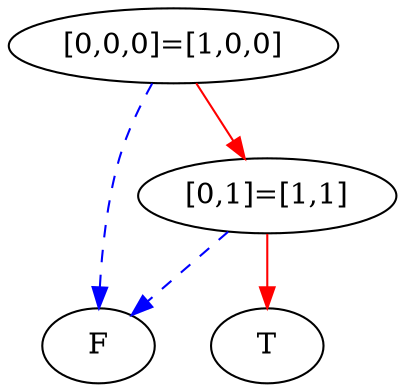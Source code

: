 digraph {
    1 [label=T];
    2 [label=F];
    3 [label="[0,1]=[1,1]"];
    4 [label="[0,0,0]=[1,0,0]"];
    3 -> 2 [style=dashed
           ,color=blue];
    3 -> 1 [color=red];
    4 -> 3 [color=red];
    4 -> 2 [style=dashed
           ,color=blue];
}